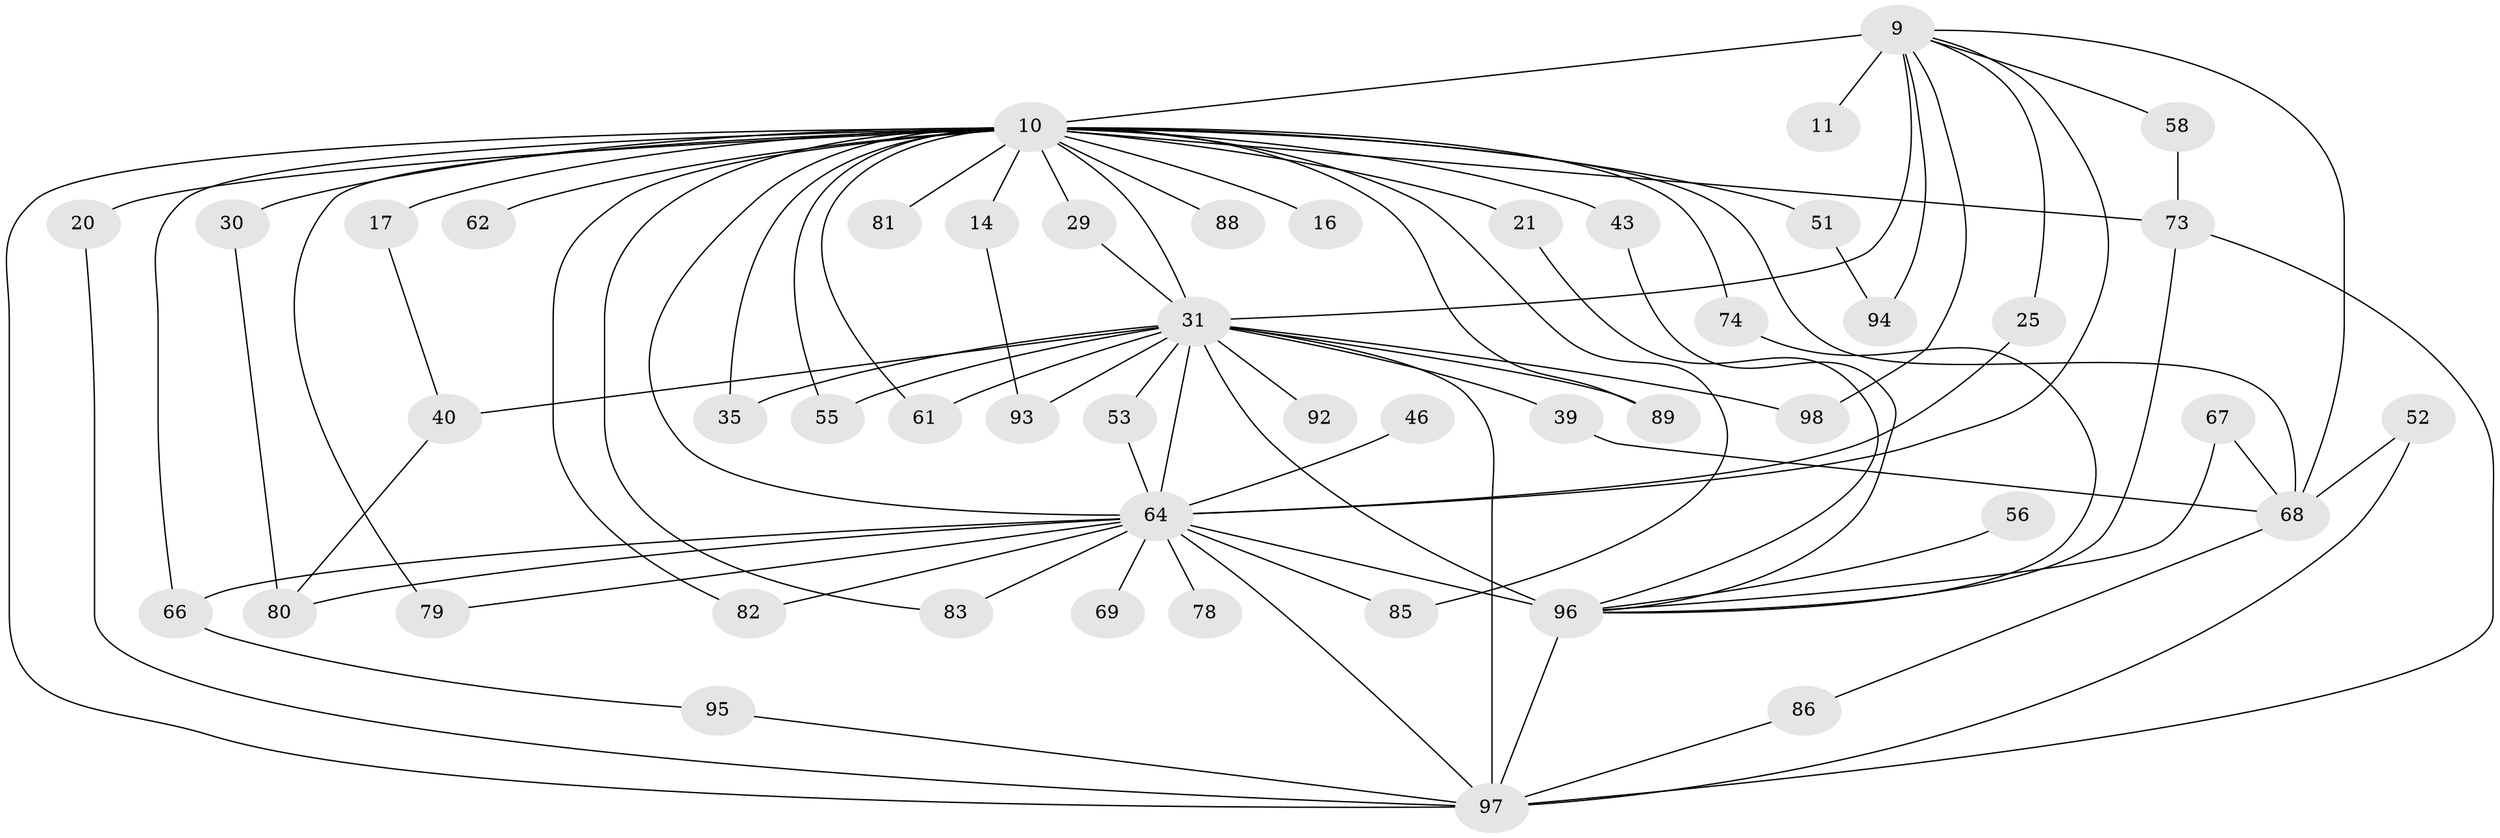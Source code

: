 // original degree distribution, {14: 0.01020408163265306, 19: 0.01020408163265306, 21: 0.01020408163265306, 22: 0.01020408163265306, 28: 0.01020408163265306, 15: 0.01020408163265306, 24: 0.02040816326530612, 20: 0.01020408163265306, 13: 0.01020408163265306, 2: 0.5714285714285714, 4: 0.07142857142857142, 3: 0.17346938775510204, 7: 0.030612244897959183, 5: 0.030612244897959183, 6: 0.01020408163265306, 9: 0.01020408163265306}
// Generated by graph-tools (version 1.1) at 2025/43/03/09/25 04:43:48]
// undirected, 49 vertices, 86 edges
graph export_dot {
graph [start="1"]
  node [color=gray90,style=filled];
  9 [super="+1"];
  10 [super="+8+6"];
  11;
  14;
  16;
  17;
  20;
  21;
  25;
  29;
  30;
  31 [super="+19+7"];
  35;
  39;
  40 [super="+34"];
  43;
  46;
  51;
  52;
  53;
  55;
  56;
  58;
  61;
  62;
  64 [super="+63+3+13+48"];
  66 [super="+26"];
  67;
  68 [super="+50"];
  69;
  73 [super="+27+47+45"];
  74;
  78;
  79;
  80 [super="+76"];
  81;
  82;
  83 [super="+75"];
  85;
  86;
  88;
  89;
  92;
  93 [super="+41"];
  94;
  95;
  96 [super="+90+91+77+84"];
  97 [super="+33+44+60+72+70+87+38"];
  98;
  9 -- 10 [weight=8];
  9 -- 11 [weight=2];
  9 -- 98;
  9 -- 25;
  9 -- 58;
  9 -- 94;
  9 -- 31 [weight=5];
  9 -- 68 [weight=2];
  9 -- 64 [weight=4];
  10 -- 21 [weight=2];
  10 -- 29;
  10 -- 30 [weight=2];
  10 -- 35;
  10 -- 43 [weight=2];
  10 -- 51 [weight=2];
  10 -- 62 [weight=2];
  10 -- 64 [weight=11];
  10 -- 66 [weight=2];
  10 -- 68 [weight=2];
  10 -- 79;
  10 -- 85;
  10 -- 74;
  10 -- 14 [weight=2];
  10 -- 17 [weight=2];
  10 -- 81 [weight=2];
  10 -- 82;
  10 -- 89;
  10 -- 73 [weight=5];
  10 -- 16;
  10 -- 83;
  10 -- 20 [weight=2];
  10 -- 88 [weight=2];
  10 -- 55;
  10 -- 61;
  10 -- 31 [weight=9];
  10 -- 97 [weight=6];
  14 -- 93;
  17 -- 40;
  20 -- 97;
  21 -- 96;
  25 -- 64;
  29 -- 31;
  30 -- 80;
  31 -- 89;
  31 -- 92 [weight=2];
  31 -- 93 [weight=2];
  31 -- 97 [weight=9];
  31 -- 98;
  31 -- 35;
  31 -- 39;
  31 -- 40 [weight=2];
  31 -- 53;
  31 -- 55;
  31 -- 61;
  31 -- 64 [weight=5];
  31 -- 96 [weight=3];
  39 -- 68;
  40 -- 80;
  43 -- 96;
  46 -- 64 [weight=2];
  51 -- 94;
  52 -- 68;
  52 -- 97;
  53 -- 64;
  56 -- 96;
  58 -- 73;
  64 -- 66;
  64 -- 69 [weight=2];
  64 -- 78 [weight=2];
  64 -- 79;
  64 -- 82;
  64 -- 85;
  64 -- 97;
  64 -- 80;
  64 -- 96 [weight=3];
  64 -- 83;
  66 -- 95;
  67 -- 68;
  67 -- 96;
  68 -- 86;
  73 -- 97;
  73 -- 96;
  74 -- 96;
  86 -- 97;
  95 -- 97;
  96 -- 97 [weight=2];
}

